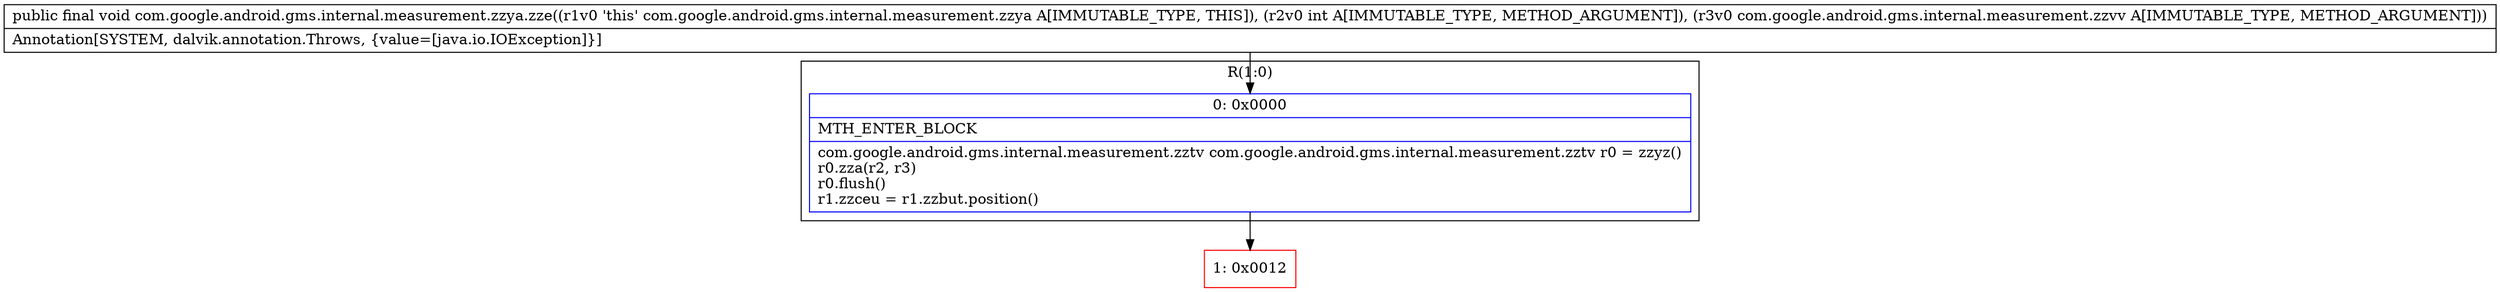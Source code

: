 digraph "CFG forcom.google.android.gms.internal.measurement.zzya.zze(ILcom\/google\/android\/gms\/internal\/measurement\/zzvv;)V" {
subgraph cluster_Region_1364204774 {
label = "R(1:0)";
node [shape=record,color=blue];
Node_0 [shape=record,label="{0\:\ 0x0000|MTH_ENTER_BLOCK\l|com.google.android.gms.internal.measurement.zztv com.google.android.gms.internal.measurement.zztv r0 = zzyz()\lr0.zza(r2, r3)\lr0.flush()\lr1.zzceu = r1.zzbut.position()\l}"];
}
Node_1 [shape=record,color=red,label="{1\:\ 0x0012}"];
MethodNode[shape=record,label="{public final void com.google.android.gms.internal.measurement.zzya.zze((r1v0 'this' com.google.android.gms.internal.measurement.zzya A[IMMUTABLE_TYPE, THIS]), (r2v0 int A[IMMUTABLE_TYPE, METHOD_ARGUMENT]), (r3v0 com.google.android.gms.internal.measurement.zzvv A[IMMUTABLE_TYPE, METHOD_ARGUMENT]))  | Annotation[SYSTEM, dalvik.annotation.Throws, \{value=[java.io.IOException]\}]\l}"];
MethodNode -> Node_0;
Node_0 -> Node_1;
}

